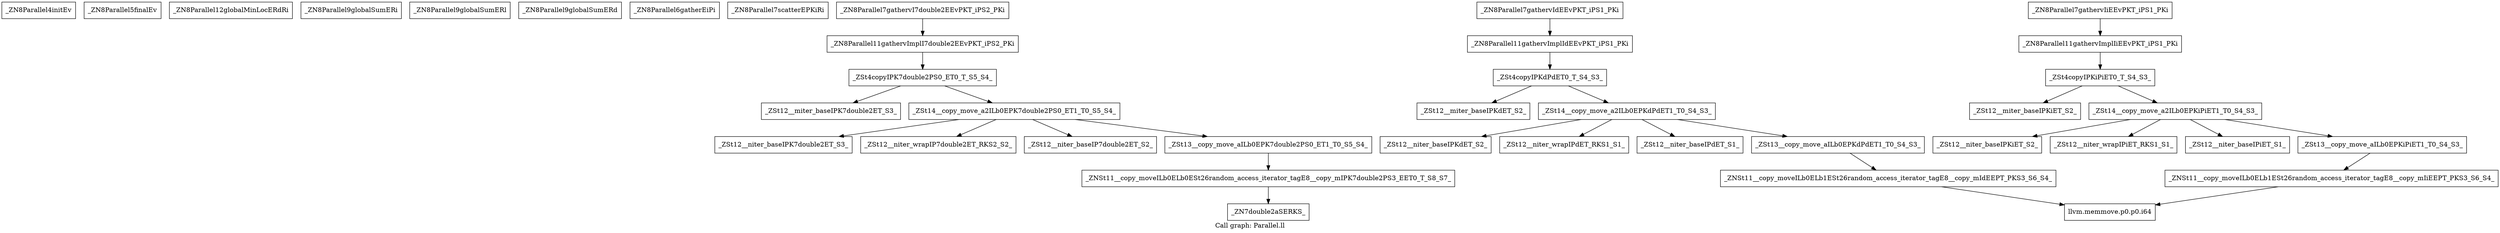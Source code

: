 digraph "Call graph: Parallel.ll" {
	label="Call graph: Parallel.ll";

	Node0x555d48c82620 [shape=record,label="{_ZN8Parallel4initEv}"];
	Node0x555d48c84890 [shape=record,label="{_ZN8Parallel5finalEv}"];
	Node0x555d48c85c40 [shape=record,label="{_ZN8Parallel12globalMinLocERdRi}"];
	Node0x555d48c86990 [shape=record,label="{_ZN8Parallel9globalSumERi}"];
	Node0x555d48c88400 [shape=record,label="{_ZN8Parallel9globalSumERl}"];
	Node0x555d48c89150 [shape=record,label="{_ZN8Parallel9globalSumERd}"];
	Node0x555d48c8a390 [shape=record,label="{_ZN8Parallel6gatherEiPi}"];
	Node0x555d48c8acd0 [shape=record,label="{_ZN8Parallel7scatterEPKiRi}"];
	Node0x555d48c8b850 [shape=record,label="{_ZN8Parallel7gathervI7double2EEvPKT_iPS2_PKi}"];
	Node0x555d48c8b850 -> Node0x555d48c8bcc0;
	Node0x555d48c8bcc0 [shape=record,label="{_ZN8Parallel11gathervImplI7double2EEvPKT_iPS2_PKi}"];
	Node0x555d48c8bcc0 -> Node0x555d48c8c690;
	Node0x555d48c93a50 [shape=record,label="{_ZN8Parallel7gathervIdEEvPKT_iPS1_PKi}"];
	Node0x555d48c93a50 -> Node0x555d48c92240;
	Node0x555d48c92240 [shape=record,label="{_ZN8Parallel11gathervImplIdEEvPKT_iPS1_PKi}"];
	Node0x555d48c92240 -> Node0x555d48c93840;
	Node0x555d48c94620 [shape=record,label="{_ZN8Parallel7gathervIiEEvPKT_iPS1_PKi}"];
	Node0x555d48c94620 -> Node0x555d48c94c00;
	Node0x555d48c94c00 [shape=record,label="{_ZN8Parallel11gathervImplIiEEvPKT_iPS1_PKi}"];
	Node0x555d48c94c00 -> Node0x555d48c96320;
	Node0x555d48c8c690 [shape=record,label="{_ZSt4copyIPK7double2PS0_ET0_T_S5_S4_}"];
	Node0x555d48c8c690 -> Node0x555d48c98200;
	Node0x555d48c8c690 -> Node0x555d48c99010;
	Node0x555d48c99010 [shape=record,label="{_ZSt14__copy_move_a2ILb0EPK7double2PS0_ET1_T0_S5_S4_}"];
	Node0x555d48c99010 -> Node0x555d48c99600;
	Node0x555d48c99010 -> Node0x555d48c9a5b0;
	Node0x555d48c99010 -> Node0x555d48c99fb0;
	Node0x555d48c99010 -> Node0x555d48c9a1e0;
	Node0x555d48c98200 [shape=record,label="{_ZSt12__miter_baseIPK7double2ET_S3_}"];
	Node0x555d48c9a5b0 [shape=record,label="{_ZSt12__niter_wrapIP7double2ET_RKS2_S2_}"];
	Node0x555d48c9a1e0 [shape=record,label="{_ZSt13__copy_move_aILb0EPK7double2PS0_ET1_T0_S5_S4_}"];
	Node0x555d48c9a1e0 -> Node0x555d48c9abd0;
	Node0x555d48c99600 [shape=record,label="{_ZSt12__niter_baseIPK7double2ET_S3_}"];
	Node0x555d48c99fb0 [shape=record,label="{_ZSt12__niter_baseIP7double2ET_S2_}"];
	Node0x555d48c9abd0 [shape=record,label="{_ZNSt11__copy_moveILb0ELb0ESt26random_access_iterator_tagE8__copy_mIPK7double2PS3_EET0_T_S8_S7_}"];
	Node0x555d48c9abd0 -> Node0x555d48ca3700;
	Node0x555d48ca3700 [shape=record,label="{_ZN7double2aSERKS_}"];
	Node0x555d48c93840 [shape=record,label="{_ZSt4copyIPKdPdET0_T_S4_S3_}"];
	Node0x555d48c93840 -> Node0x555d48c96920;
	Node0x555d48c93840 -> Node0x555d48c9e770;
	Node0x555d48c9e770 [shape=record,label="{_ZSt14__copy_move_a2ILb0EPKdPdET1_T0_S4_S3_}"];
	Node0x555d48c9e770 -> Node0x555d48c9e9a0;
	Node0x555d48c9e770 -> Node0x555d48ca8850;
	Node0x555d48c9e770 -> Node0x555d48ca86a0;
	Node0x555d48c9e770 -> Node0x555d48ca87d0;
	Node0x555d48c96920 [shape=record,label="{_ZSt12__miter_baseIPKdET_S2_}"];
	Node0x555d48ca8850 [shape=record,label="{_ZSt12__niter_wrapIPdET_RKS1_S1_}"];
	Node0x555d48ca87d0 [shape=record,label="{_ZSt13__copy_move_aILb0EPKdPdET1_T0_S4_S3_}"];
	Node0x555d48ca87d0 -> Node0x555d48ca8a20;
	Node0x555d48c9e9a0 [shape=record,label="{_ZSt12__niter_baseIPKdET_S2_}"];
	Node0x555d48ca86a0 [shape=record,label="{_ZSt12__niter_baseIPdET_S1_}"];
	Node0x555d48ca8a20 [shape=record,label="{_ZNSt11__copy_moveILb0ELb1ESt26random_access_iterator_tagE8__copy_mIdEEPT_PKS3_S6_S4_}"];
	Node0x555d48ca8a20 -> Node0x555d48ca8aa0;
	Node0x555d48ca8aa0 [shape=record,label="{llvm.memmove.p0.p0.i64}"];
	Node0x555d48c96320 [shape=record,label="{_ZSt4copyIPKiPiET0_T_S4_S3_}"];
	Node0x555d48c96320 -> Node0x555d48ca81d0;
	Node0x555d48c96320 -> Node0x555d48ca8250;
	Node0x555d48ca8250 [shape=record,label="{_ZSt14__copy_move_a2ILb0EPKiPiET1_T0_S4_S3_}"];
	Node0x555d48ca8250 -> Node0x555d48ca82d0;
	Node0x555d48ca8250 -> Node0x555d48ca8500;
	Node0x555d48ca8250 -> Node0x555d48ca8350;
	Node0x555d48ca8250 -> Node0x555d48ca8480;
	Node0x555d48ca81d0 [shape=record,label="{_ZSt12__miter_baseIPKiET_S2_}"];
	Node0x555d48ca8500 [shape=record,label="{_ZSt12__niter_wrapIPiET_RKS1_S1_}"];
	Node0x555d48ca8480 [shape=record,label="{_ZSt13__copy_move_aILb0EPKiPiET1_T0_S4_S3_}"];
	Node0x555d48ca8480 -> Node0x555d48ca9530;
	Node0x555d48ca82d0 [shape=record,label="{_ZSt12__niter_baseIPKiET_S2_}"];
	Node0x555d48ca8350 [shape=record,label="{_ZSt12__niter_baseIPiET_S1_}"];
	Node0x555d48ca9530 [shape=record,label="{_ZNSt11__copy_moveILb0ELb1ESt26random_access_iterator_tagE8__copy_mIiEEPT_PKS3_S6_S4_}"];
	Node0x555d48ca9530 -> Node0x555d48ca8aa0;
}
